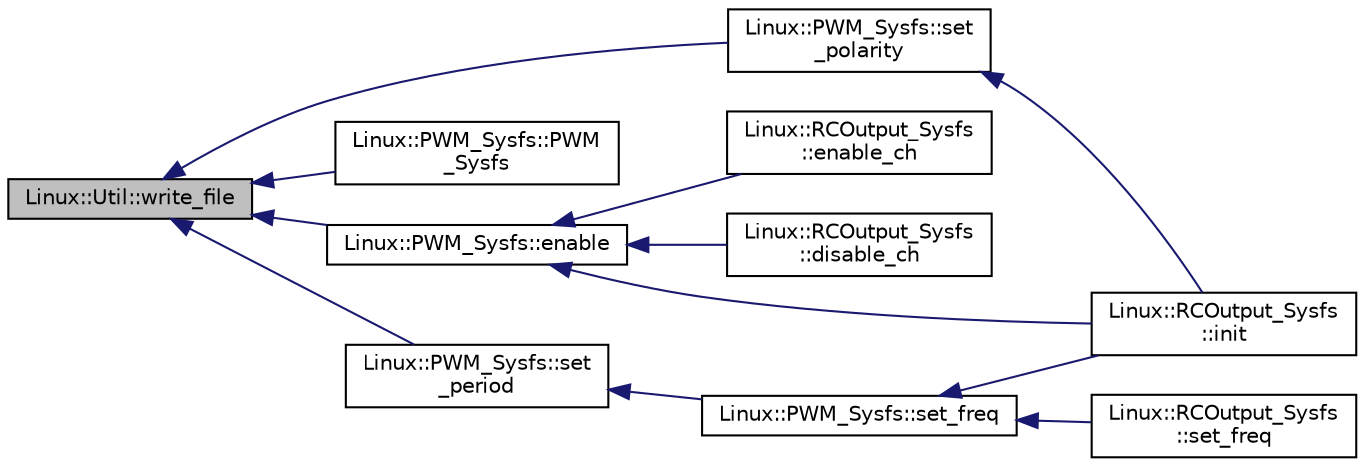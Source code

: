 digraph "Linux::Util::write_file"
{
 // INTERACTIVE_SVG=YES
  edge [fontname="Helvetica",fontsize="10",labelfontname="Helvetica",labelfontsize="10"];
  node [fontname="Helvetica",fontsize="10",shape=record];
  rankdir="LR";
  Node1 [label="Linux::Util::write_file",height=0.2,width=0.4,color="black", fillcolor="grey75", style="filled", fontcolor="black"];
  Node1 -> Node2 [dir="back",color="midnightblue",fontsize="10",style="solid",fontname="Helvetica"];
  Node2 [label="Linux::PWM_Sysfs::enable",height=0.2,width=0.4,color="black", fillcolor="white", style="filled",URL="$classLinux_1_1PWM__Sysfs.html#a49e58768a44ff8c5bc6fe125dd871ed8"];
  Node2 -> Node3 [dir="back",color="midnightblue",fontsize="10",style="solid",fontname="Helvetica"];
  Node3 [label="Linux::RCOutput_Sysfs\l::disable_ch",height=0.2,width=0.4,color="black", fillcolor="white", style="filled",URL="$classLinux_1_1RCOutput__Sysfs.html#aa29841707c87803185f9cc79c8e41ca7"];
  Node2 -> Node4 [dir="back",color="midnightblue",fontsize="10",style="solid",fontname="Helvetica"];
  Node4 [label="Linux::RCOutput_Sysfs\l::enable_ch",height=0.2,width=0.4,color="black", fillcolor="white", style="filled",URL="$classLinux_1_1RCOutput__Sysfs.html#a34f1fb98c400387682df5a72e8acb903"];
  Node2 -> Node5 [dir="back",color="midnightblue",fontsize="10",style="solid",fontname="Helvetica"];
  Node5 [label="Linux::RCOutput_Sysfs\l::init",height=0.2,width=0.4,color="black", fillcolor="white", style="filled",URL="$classLinux_1_1RCOutput__Sysfs.html#adb987cf83c1f49478a51b70c30f03f77"];
  Node1 -> Node6 [dir="back",color="midnightblue",fontsize="10",style="solid",fontname="Helvetica"];
  Node6 [label="Linux::PWM_Sysfs::PWM\l_Sysfs",height=0.2,width=0.4,color="black", fillcolor="white", style="filled",URL="$classLinux_1_1PWM__Sysfs.html#ac290dfb484528411ad230b39238b8da0"];
  Node1 -> Node7 [dir="back",color="midnightblue",fontsize="10",style="solid",fontname="Helvetica"];
  Node7 [label="Linux::PWM_Sysfs::set\l_period",height=0.2,width=0.4,color="black", fillcolor="white", style="filled",URL="$classLinux_1_1PWM__Sysfs.html#a1bc68b013c12c209c5e83b87667e6c9d"];
  Node7 -> Node8 [dir="back",color="midnightblue",fontsize="10",style="solid",fontname="Helvetica"];
  Node8 [label="Linux::PWM_Sysfs::set_freq",height=0.2,width=0.4,color="black", fillcolor="white", style="filled",URL="$classLinux_1_1PWM__Sysfs.html#aad5072a363e6fa089ca55378dfa5a1e0"];
  Node8 -> Node5 [dir="back",color="midnightblue",fontsize="10",style="solid",fontname="Helvetica"];
  Node8 -> Node9 [dir="back",color="midnightblue",fontsize="10",style="solid",fontname="Helvetica"];
  Node9 [label="Linux::RCOutput_Sysfs\l::set_freq",height=0.2,width=0.4,color="black", fillcolor="white", style="filled",URL="$classLinux_1_1RCOutput__Sysfs.html#a0a4cf0992b407310a803096d3dadba57"];
  Node1 -> Node10 [dir="back",color="midnightblue",fontsize="10",style="solid",fontname="Helvetica"];
  Node10 [label="Linux::PWM_Sysfs::set\l_polarity",height=0.2,width=0.4,color="black", fillcolor="white", style="filled",URL="$classLinux_1_1PWM__Sysfs.html#add12ed7e1c27136b4b497fd9e633f9dd"];
  Node10 -> Node5 [dir="back",color="midnightblue",fontsize="10",style="solid",fontname="Helvetica"];
}
